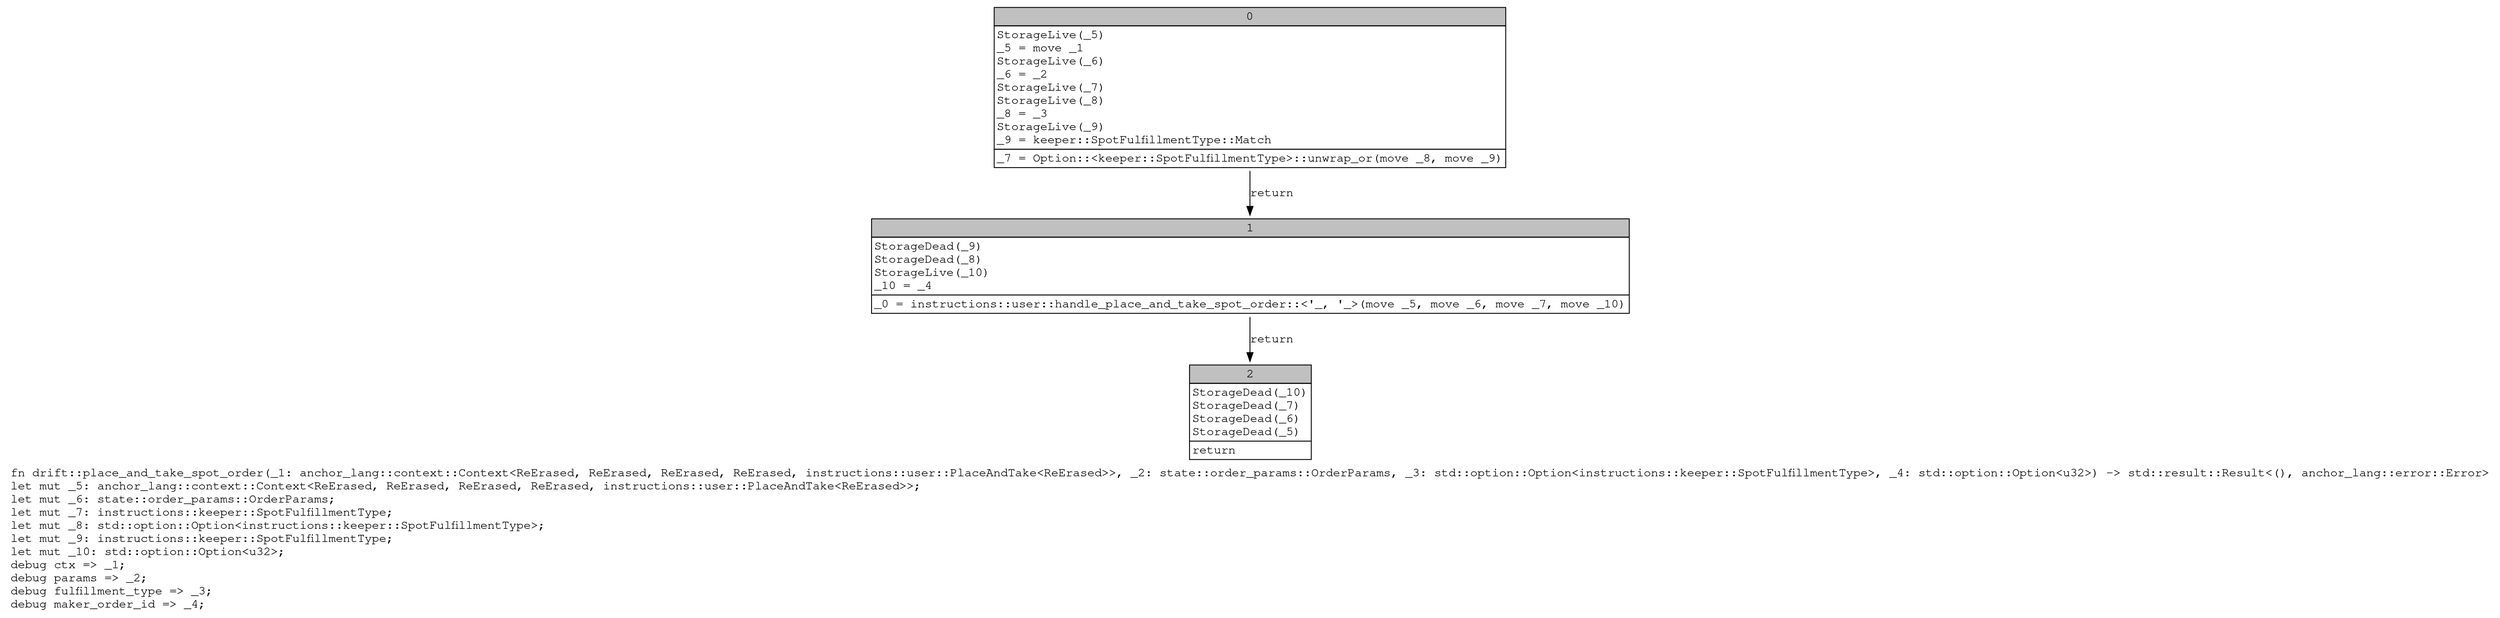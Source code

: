 digraph Mir_0_19849 {
    graph [fontname="Courier, monospace"];
    node [fontname="Courier, monospace"];
    edge [fontname="Courier, monospace"];
    label=<fn drift::place_and_take_spot_order(_1: anchor_lang::context::Context&lt;ReErased, ReErased, ReErased, ReErased, instructions::user::PlaceAndTake&lt;ReErased&gt;&gt;, _2: state::order_params::OrderParams, _3: std::option::Option&lt;instructions::keeper::SpotFulfillmentType&gt;, _4: std::option::Option&lt;u32&gt;) -&gt; std::result::Result&lt;(), anchor_lang::error::Error&gt;<br align="left"/>let mut _5: anchor_lang::context::Context&lt;ReErased, ReErased, ReErased, ReErased, instructions::user::PlaceAndTake&lt;ReErased&gt;&gt;;<br align="left"/>let mut _6: state::order_params::OrderParams;<br align="left"/>let mut _7: instructions::keeper::SpotFulfillmentType;<br align="left"/>let mut _8: std::option::Option&lt;instructions::keeper::SpotFulfillmentType&gt;;<br align="left"/>let mut _9: instructions::keeper::SpotFulfillmentType;<br align="left"/>let mut _10: std::option::Option&lt;u32&gt;;<br align="left"/>debug ctx =&gt; _1;<br align="left"/>debug params =&gt; _2;<br align="left"/>debug fulfillment_type =&gt; _3;<br align="left"/>debug maker_order_id =&gt; _4;<br align="left"/>>;
    bb0__0_19849 [shape="none", label=<<table border="0" cellborder="1" cellspacing="0"><tr><td bgcolor="gray" align="center" colspan="1">0</td></tr><tr><td align="left" balign="left">StorageLive(_5)<br/>_5 = move _1<br/>StorageLive(_6)<br/>_6 = _2<br/>StorageLive(_7)<br/>StorageLive(_8)<br/>_8 = _3<br/>StorageLive(_9)<br/>_9 = keeper::SpotFulfillmentType::Match<br/></td></tr><tr><td align="left">_7 = Option::&lt;keeper::SpotFulfillmentType&gt;::unwrap_or(move _8, move _9)</td></tr></table>>];
    bb1__0_19849 [shape="none", label=<<table border="0" cellborder="1" cellspacing="0"><tr><td bgcolor="gray" align="center" colspan="1">1</td></tr><tr><td align="left" balign="left">StorageDead(_9)<br/>StorageDead(_8)<br/>StorageLive(_10)<br/>_10 = _4<br/></td></tr><tr><td align="left">_0 = instructions::user::handle_place_and_take_spot_order::&lt;'_, '_&gt;(move _5, move _6, move _7, move _10)</td></tr></table>>];
    bb2__0_19849 [shape="none", label=<<table border="0" cellborder="1" cellspacing="0"><tr><td bgcolor="gray" align="center" colspan="1">2</td></tr><tr><td align="left" balign="left">StorageDead(_10)<br/>StorageDead(_7)<br/>StorageDead(_6)<br/>StorageDead(_5)<br/></td></tr><tr><td align="left">return</td></tr></table>>];
    bb0__0_19849 -> bb1__0_19849 [label="return"];
    bb1__0_19849 -> bb2__0_19849 [label="return"];
}
